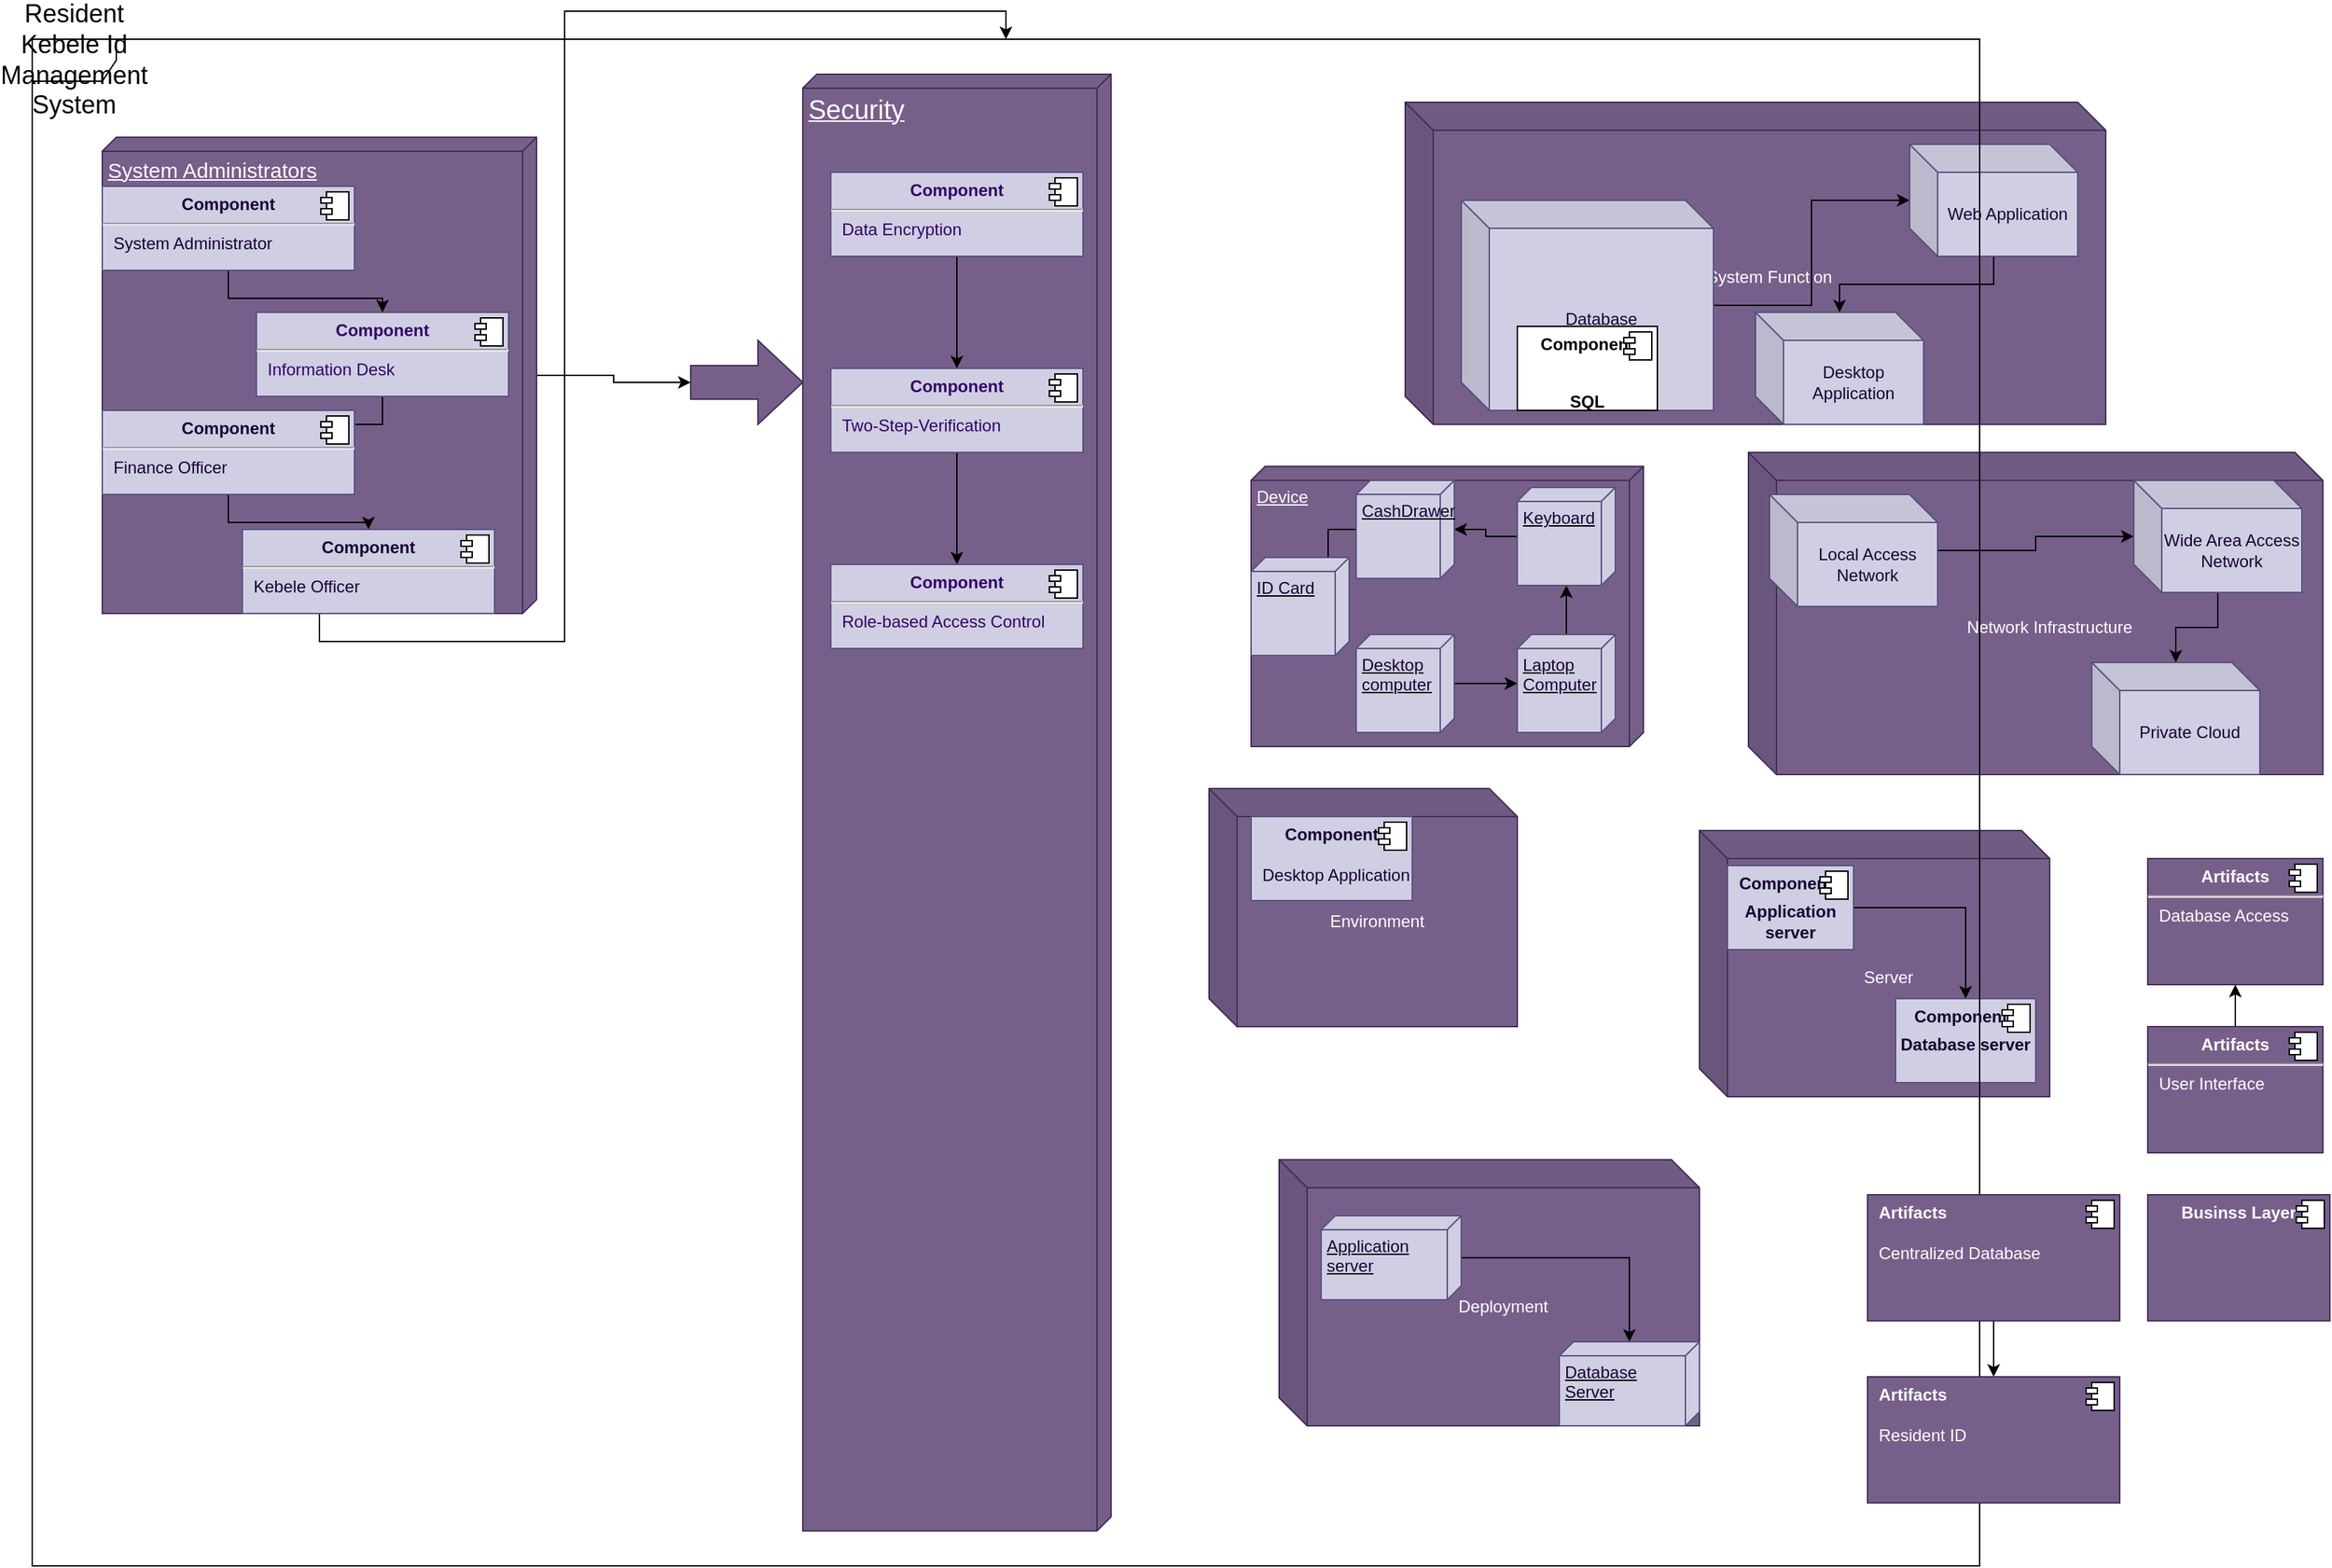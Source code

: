 <mxfile version="21.3.7" type="github">
  <diagram name="Page-1" id="-DTEJE7ugPRv10RIl4WA">
    <mxGraphModel dx="2023" dy="1796" grid="1" gridSize="10" guides="1" tooltips="1" connect="1" arrows="1" fold="1" page="1" pageScale="1" pageWidth="850" pageHeight="1100" math="0" shadow="0">
      <root>
        <mxCell id="0" />
        <mxCell id="1" parent="0" />
        <mxCell id="GT8Ml3c-AlT9oamL0Kv3-1" value="&lt;font color=&quot;#ffffff&quot;&gt;System Function&lt;/font&gt;" style="shape=cube;whiteSpace=wrap;html=1;boundedLbl=1;backgroundOutline=1;darkOpacity=0.05;darkOpacity2=0.1;fillColor=#76608a;fontColor=#ffffff;strokeColor=#432D57;" vertex="1" parent="1">
          <mxGeometry x="180" y="40" width="500" height="230" as="geometry" />
        </mxCell>
        <mxCell id="GT8Ml3c-AlT9oamL0Kv3-4" value="" style="edgeStyle=orthogonalEdgeStyle;rounded=0;orthogonalLoop=1;jettySize=auto;html=1;" edge="1" parent="1" source="GT8Ml3c-AlT9oamL0Kv3-2" target="GT8Ml3c-AlT9oamL0Kv3-3">
          <mxGeometry relative="1" as="geometry" />
        </mxCell>
        <mxCell id="GT8Ml3c-AlT9oamL0Kv3-2" value="&lt;font color=&quot;#190033&quot;&gt;Database&lt;/font&gt;" style="shape=cube;whiteSpace=wrap;html=1;boundedLbl=1;backgroundOutline=1;darkOpacity=0.05;darkOpacity2=0.1;fillColor=#d0cee2;strokeColor=#56517e;" vertex="1" parent="1">
          <mxGeometry x="220" y="110" width="180" height="150" as="geometry" />
        </mxCell>
        <mxCell id="GT8Ml3c-AlT9oamL0Kv3-6" value="" style="edgeStyle=orthogonalEdgeStyle;rounded=0;orthogonalLoop=1;jettySize=auto;html=1;" edge="1" parent="1" source="GT8Ml3c-AlT9oamL0Kv3-3" target="GT8Ml3c-AlT9oamL0Kv3-5">
          <mxGeometry relative="1" as="geometry" />
        </mxCell>
        <mxCell id="GT8Ml3c-AlT9oamL0Kv3-3" value="&lt;font color=&quot;#190033&quot;&gt;Web Application&lt;/font&gt;" style="shape=cube;whiteSpace=wrap;html=1;boundedLbl=1;backgroundOutline=1;darkOpacity=0.05;darkOpacity2=0.1;fillColor=#d0cee2;strokeColor=#56517e;" vertex="1" parent="1">
          <mxGeometry x="540" y="70" width="120" height="80" as="geometry" />
        </mxCell>
        <mxCell id="GT8Ml3c-AlT9oamL0Kv3-5" value="&lt;font color=&quot;#190033&quot;&gt;Desktop Application&lt;/font&gt;" style="shape=cube;whiteSpace=wrap;html=1;boundedLbl=1;backgroundOutline=1;darkOpacity=0.05;darkOpacity2=0.1;fillColor=#d0cee2;strokeColor=#56517e;" vertex="1" parent="1">
          <mxGeometry x="430" y="190" width="120" height="80" as="geometry" />
        </mxCell>
        <mxCell id="GT8Ml3c-AlT9oamL0Kv3-7" value="Network Infrastructure" style="shape=cube;whiteSpace=wrap;html=1;boundedLbl=1;backgroundOutline=1;darkOpacity=0.05;darkOpacity2=0.1;size=20;fillColor=#76608a;fontColor=#ffffff;strokeColor=#432D57;" vertex="1" parent="1">
          <mxGeometry x="425" y="290" width="410" height="230" as="geometry" />
        </mxCell>
        <mxCell id="GT8Ml3c-AlT9oamL0Kv3-10" value="" style="edgeStyle=orthogonalEdgeStyle;rounded=0;orthogonalLoop=1;jettySize=auto;html=1;" edge="1" parent="1" source="GT8Ml3c-AlT9oamL0Kv3-8" target="GT8Ml3c-AlT9oamL0Kv3-9">
          <mxGeometry relative="1" as="geometry" />
        </mxCell>
        <mxCell id="GT8Ml3c-AlT9oamL0Kv3-8" value="&lt;font color=&quot;#190033&quot;&gt;Local Access Network&lt;/font&gt;" style="shape=cube;whiteSpace=wrap;html=1;boundedLbl=1;backgroundOutline=1;darkOpacity=0.05;darkOpacity2=0.1;fillColor=#d0cee2;strokeColor=#56517e;" vertex="1" parent="1">
          <mxGeometry x="440" y="320" width="120" height="80" as="geometry" />
        </mxCell>
        <mxCell id="GT8Ml3c-AlT9oamL0Kv3-12" value="" style="edgeStyle=orthogonalEdgeStyle;rounded=0;orthogonalLoop=1;jettySize=auto;html=1;" edge="1" parent="1" source="GT8Ml3c-AlT9oamL0Kv3-9" target="GT8Ml3c-AlT9oamL0Kv3-11">
          <mxGeometry relative="1" as="geometry" />
        </mxCell>
        <mxCell id="GT8Ml3c-AlT9oamL0Kv3-9" value="&lt;font color=&quot;#190033&quot;&gt;Wide Area Access Network&lt;/font&gt;" style="shape=cube;whiteSpace=wrap;html=1;boundedLbl=1;backgroundOutline=1;darkOpacity=0.05;darkOpacity2=0.1;fillColor=#d0cee2;strokeColor=#56517e;" vertex="1" parent="1">
          <mxGeometry x="700" y="310" width="120" height="80" as="geometry" />
        </mxCell>
        <mxCell id="GT8Ml3c-AlT9oamL0Kv3-11" value="&lt;font color=&quot;#190033&quot;&gt;Private Cloud&lt;/font&gt;" style="shape=cube;whiteSpace=wrap;html=1;boundedLbl=1;backgroundOutline=1;darkOpacity=0.05;darkOpacity2=0.1;fillColor=#d0cee2;strokeColor=#56517e;" vertex="1" parent="1">
          <mxGeometry x="670" y="440" width="120" height="80" as="geometry" />
        </mxCell>
        <mxCell id="GT8Ml3c-AlT9oamL0Kv3-13" value="Server" style="shape=cube;whiteSpace=wrap;html=1;boundedLbl=1;backgroundOutline=1;darkOpacity=0.05;darkOpacity2=0.1;fillColor=#76608a;fontColor=#ffffff;strokeColor=#432D57;" vertex="1" parent="1">
          <mxGeometry x="390" y="560" width="250" height="190" as="geometry" />
        </mxCell>
        <mxCell id="GT8Ml3c-AlT9oamL0Kv3-18" value="" style="edgeStyle=orthogonalEdgeStyle;rounded=0;orthogonalLoop=1;jettySize=auto;html=1;" edge="1" parent="1" source="GT8Ml3c-AlT9oamL0Kv3-14" target="GT8Ml3c-AlT9oamL0Kv3-16">
          <mxGeometry relative="1" as="geometry" />
        </mxCell>
        <mxCell id="GT8Ml3c-AlT9oamL0Kv3-14" value="&lt;p style=&quot;margin:0px;margin-top:6px;text-align:center;&quot;&gt;&lt;font color=&quot;#190033&quot;&gt;&lt;b&gt;Components&lt;/b&gt;&lt;/font&gt;&lt;/p&gt;&lt;p style=&quot;margin:0px;margin-top:6px;text-align:center;&quot;&gt;&lt;font color=&quot;#190033&quot;&gt;&lt;b&gt;Application server&lt;/b&gt;&lt;/font&gt;&lt;/p&gt;" style="align=left;overflow=fill;html=1;dropTarget=0;whiteSpace=wrap;fillColor=#d0cee2;strokeColor=#56517e;" vertex="1" parent="1">
          <mxGeometry x="410" y="585" width="90" height="60" as="geometry" />
        </mxCell>
        <mxCell id="GT8Ml3c-AlT9oamL0Kv3-15" value="" style="shape=component;jettyWidth=8;jettyHeight=4;" vertex="1" parent="GT8Ml3c-AlT9oamL0Kv3-14">
          <mxGeometry x="1" width="20" height="20" relative="1" as="geometry">
            <mxPoint x="-24" y="4" as="offset" />
          </mxGeometry>
        </mxCell>
        <mxCell id="GT8Ml3c-AlT9oamL0Kv3-16" value="&lt;p style=&quot;margin:0px;margin-top:6px;text-align:center;&quot;&gt;&lt;font color=&quot;#190033&quot;&gt;&lt;b&gt;Components&lt;/b&gt;&lt;/font&gt;&lt;/p&gt;&lt;p style=&quot;margin:0px;margin-top:6px;text-align:center;&quot;&gt;&lt;font color=&quot;#190033&quot;&gt;&lt;b&gt;Database server&lt;/b&gt;&lt;/font&gt;&lt;/p&gt;" style="align=left;overflow=fill;html=1;dropTarget=0;whiteSpace=wrap;fillColor=#d0cee2;strokeColor=#56517e;" vertex="1" parent="1">
          <mxGeometry x="530" y="680" width="100" height="60" as="geometry" />
        </mxCell>
        <mxCell id="GT8Ml3c-AlT9oamL0Kv3-17" value="" style="shape=component;jettyWidth=8;jettyHeight=4;" vertex="1" parent="GT8Ml3c-AlT9oamL0Kv3-16">
          <mxGeometry x="1" width="20" height="20" relative="1" as="geometry">
            <mxPoint x="-24" y="4" as="offset" />
          </mxGeometry>
        </mxCell>
        <mxCell id="GT8Ml3c-AlT9oamL0Kv3-19" value="Environment" style="shape=cube;whiteSpace=wrap;html=1;boundedLbl=1;backgroundOutline=1;darkOpacity=0.05;darkOpacity2=0.1;fillColor=#76608a;strokeColor=#432D57;fontColor=#ffffff;" vertex="1" parent="1">
          <mxGeometry x="40" y="530" width="220" height="170" as="geometry" />
        </mxCell>
        <mxCell id="GT8Ml3c-AlT9oamL0Kv3-22" value="&lt;p style=&quot;margin:0px;margin-top:6px;text-align:center;&quot;&gt;&lt;b&gt;&lt;font color=&quot;#190033&quot;&gt;Component&lt;/font&gt;&lt;/b&gt;&lt;/p&gt;&lt;p style=&quot;margin:0px;margin-left:8px;&quot;&gt;&lt;font color=&quot;#190033&quot;&gt;&lt;br&gt;&lt;/font&gt;&lt;/p&gt;&lt;p style=&quot;margin:0px;margin-left:8px;&quot;&gt;&lt;font color=&quot;#190033&quot;&gt;Desktop Application&lt;/font&gt;&lt;/p&gt;" style="align=left;overflow=fill;html=1;dropTarget=0;whiteSpace=wrap;fillColor=#d0cee2;strokeColor=#56517e;" vertex="1" parent="1">
          <mxGeometry x="70" y="550" width="115" height="60" as="geometry" />
        </mxCell>
        <mxCell id="GT8Ml3c-AlT9oamL0Kv3-23" value="" style="shape=component;jettyWidth=8;jettyHeight=4;" vertex="1" parent="GT8Ml3c-AlT9oamL0Kv3-22">
          <mxGeometry x="1" width="20" height="20" relative="1" as="geometry">
            <mxPoint x="-24" y="4" as="offset" />
          </mxGeometry>
        </mxCell>
        <mxCell id="GT8Ml3c-AlT9oamL0Kv3-25" value="Deployment" style="shape=cube;whiteSpace=wrap;html=1;boundedLbl=1;backgroundOutline=1;darkOpacity=0.05;darkOpacity2=0.1;fillColor=#76608a;fontColor=#ffffff;strokeColor=#432D57;" vertex="1" parent="1">
          <mxGeometry x="90" y="795" width="300" height="190" as="geometry" />
        </mxCell>
        <mxCell id="GT8Ml3c-AlT9oamL0Kv3-30" value="" style="edgeStyle=orthogonalEdgeStyle;rounded=0;orthogonalLoop=1;jettySize=auto;html=1;" edge="1" parent="1" source="GT8Ml3c-AlT9oamL0Kv3-28" target="GT8Ml3c-AlT9oamL0Kv3-29">
          <mxGeometry relative="1" as="geometry" />
        </mxCell>
        <mxCell id="GT8Ml3c-AlT9oamL0Kv3-28" value="&lt;font color=&quot;#190033&quot;&gt;Application server&lt;/font&gt;" style="verticalAlign=top;align=left;spacingTop=8;spacingLeft=2;spacingRight=12;shape=cube;size=10;direction=south;fontStyle=4;html=1;whiteSpace=wrap;fillColor=#d0cee2;strokeColor=#56517e;" vertex="1" parent="1">
          <mxGeometry x="120" y="835" width="100" height="60" as="geometry" />
        </mxCell>
        <mxCell id="GT8Ml3c-AlT9oamL0Kv3-29" value="&lt;font color=&quot;#190033&quot;&gt;Database Server&lt;/font&gt;" style="verticalAlign=top;align=left;spacingTop=8;spacingLeft=2;spacingRight=12;shape=cube;size=10;direction=south;fontStyle=4;html=1;whiteSpace=wrap;fillColor=#d0cee2;strokeColor=#56517e;" vertex="1" parent="1">
          <mxGeometry x="290" y="925" width="100" height="60" as="geometry" />
        </mxCell>
        <mxCell id="GT8Ml3c-AlT9oamL0Kv3-31" value="&lt;font style=&quot;font-size: 18px;&quot;&gt;Resident Kebele Id Management System&lt;/font&gt;" style="shape=umlFrame;whiteSpace=wrap;html=1;pointerEvents=0;" vertex="1" parent="1">
          <mxGeometry x="-800" y="-5" width="1390" height="1090" as="geometry" />
        </mxCell>
        <mxCell id="GT8Ml3c-AlT9oamL0Kv3-32" value="Device" style="verticalAlign=top;align=left;spacingTop=8;spacingLeft=2;spacingRight=12;shape=cube;size=10;direction=south;fontStyle=4;html=1;whiteSpace=wrap;fillColor=#76608a;fontColor=#ffffff;strokeColor=#432D57;" vertex="1" parent="1">
          <mxGeometry x="70" y="300" width="280" height="200" as="geometry" />
        </mxCell>
        <mxCell id="GT8Ml3c-AlT9oamL0Kv3-35" value="" style="edgeStyle=orthogonalEdgeStyle;rounded=0;orthogonalLoop=1;jettySize=auto;html=1;" edge="1" parent="1" source="GT8Ml3c-AlT9oamL0Kv3-33" target="GT8Ml3c-AlT9oamL0Kv3-34">
          <mxGeometry relative="1" as="geometry" />
        </mxCell>
        <mxCell id="GT8Ml3c-AlT9oamL0Kv3-33" value="&lt;font color=&quot;#190033&quot;&gt;Desktop computer&lt;/font&gt;" style="verticalAlign=top;align=left;spacingTop=8;spacingLeft=2;spacingRight=12;shape=cube;size=10;direction=south;fontStyle=4;html=1;whiteSpace=wrap;fillColor=#d0cee2;strokeColor=#56517e;" vertex="1" parent="1">
          <mxGeometry x="145" y="420" width="70" height="70" as="geometry" />
        </mxCell>
        <mxCell id="GT8Ml3c-AlT9oamL0Kv3-37" value="" style="edgeStyle=orthogonalEdgeStyle;rounded=0;orthogonalLoop=1;jettySize=auto;html=1;" edge="1" parent="1" source="GT8Ml3c-AlT9oamL0Kv3-34" target="GT8Ml3c-AlT9oamL0Kv3-36">
          <mxGeometry relative="1" as="geometry" />
        </mxCell>
        <mxCell id="GT8Ml3c-AlT9oamL0Kv3-34" value="&lt;font color=&quot;#190033&quot;&gt;Laptop Computer&lt;/font&gt;" style="verticalAlign=top;align=left;spacingTop=8;spacingLeft=2;spacingRight=12;shape=cube;size=10;direction=south;fontStyle=4;html=1;whiteSpace=wrap;fillColor=#d0cee2;strokeColor=#56517e;" vertex="1" parent="1">
          <mxGeometry x="260" y="420" width="70" height="70" as="geometry" />
        </mxCell>
        <mxCell id="GT8Ml3c-AlT9oamL0Kv3-39" value="" style="edgeStyle=orthogonalEdgeStyle;rounded=0;orthogonalLoop=1;jettySize=auto;html=1;" edge="1" parent="1" source="GT8Ml3c-AlT9oamL0Kv3-36" target="GT8Ml3c-AlT9oamL0Kv3-38">
          <mxGeometry relative="1" as="geometry" />
        </mxCell>
        <mxCell id="GT8Ml3c-AlT9oamL0Kv3-36" value="&lt;font color=&quot;#190033&quot;&gt;Keyboard&lt;/font&gt;" style="verticalAlign=top;align=left;spacingTop=8;spacingLeft=2;spacingRight=12;shape=cube;size=10;direction=south;fontStyle=4;html=1;whiteSpace=wrap;fillColor=#d0cee2;strokeColor=#56517e;" vertex="1" parent="1">
          <mxGeometry x="260" y="315" width="70" height="70" as="geometry" />
        </mxCell>
        <mxCell id="GT8Ml3c-AlT9oamL0Kv3-41" value="" style="edgeStyle=orthogonalEdgeStyle;rounded=0;orthogonalLoop=1;jettySize=auto;html=1;" edge="1" parent="1" source="GT8Ml3c-AlT9oamL0Kv3-38" target="GT8Ml3c-AlT9oamL0Kv3-40">
          <mxGeometry relative="1" as="geometry" />
        </mxCell>
        <mxCell id="GT8Ml3c-AlT9oamL0Kv3-38" value="&lt;font color=&quot;#190033&quot;&gt;CashDrawer&lt;/font&gt;" style="verticalAlign=top;align=left;spacingTop=8;spacingLeft=2;spacingRight=12;shape=cube;size=10;direction=south;fontStyle=4;html=1;whiteSpace=wrap;fillColor=#d0cee2;strokeColor=#56517e;" vertex="1" parent="1">
          <mxGeometry x="145" y="310" width="70" height="70" as="geometry" />
        </mxCell>
        <mxCell id="GT8Ml3c-AlT9oamL0Kv3-40" value="&lt;font color=&quot;#190033&quot;&gt;ID Card&lt;/font&gt;" style="verticalAlign=top;align=left;spacingTop=8;spacingLeft=2;spacingRight=12;shape=cube;size=10;direction=south;fontStyle=4;html=1;whiteSpace=wrap;fillColor=#d0cee2;strokeColor=#56517e;" vertex="1" parent="1">
          <mxGeometry x="70" y="365" width="70" height="70" as="geometry" />
        </mxCell>
        <mxCell id="GT8Ml3c-AlT9oamL0Kv3-42" value="&lt;p style=&quot;margin:0px;margin-top:6px;text-align:center;&quot;&gt;&lt;b&gt;Component&lt;/b&gt;&lt;/p&gt;&lt;p style=&quot;margin:0px;margin-top:6px;text-align:center;&quot;&gt;&lt;b&gt;&lt;br&gt;&lt;/b&gt;&lt;/p&gt;&lt;p style=&quot;margin:0px;margin-top:6px;text-align:center;&quot;&gt;&lt;b&gt;SQL&lt;/b&gt;&lt;/p&gt;" style="align=left;overflow=fill;html=1;dropTarget=0;whiteSpace=wrap;" vertex="1" parent="1">
          <mxGeometry x="260" y="200" width="100" height="60" as="geometry" />
        </mxCell>
        <mxCell id="GT8Ml3c-AlT9oamL0Kv3-43" value="" style="shape=component;jettyWidth=8;jettyHeight=4;" vertex="1" parent="GT8Ml3c-AlT9oamL0Kv3-42">
          <mxGeometry x="1" width="20" height="20" relative="1" as="geometry">
            <mxPoint x="-24" y="4" as="offset" />
          </mxGeometry>
        </mxCell>
        <mxCell id="GT8Ml3c-AlT9oamL0Kv3-48" value="" style="edgeStyle=orthogonalEdgeStyle;rounded=0;orthogonalLoop=1;jettySize=auto;html=1;" edge="1" parent="1" source="GT8Ml3c-AlT9oamL0Kv3-44" target="GT8Ml3c-AlT9oamL0Kv3-46">
          <mxGeometry relative="1" as="geometry" />
        </mxCell>
        <mxCell id="GT8Ml3c-AlT9oamL0Kv3-44" value="&lt;p style=&quot;margin:0px;margin-top:6px;text-align:center;&quot;&gt;&lt;/p&gt;&lt;p style=&quot;margin:0px;margin-left:8px;&quot;&gt;&lt;b&gt;Artifacts&lt;/b&gt;&lt;/p&gt;&lt;p style=&quot;margin:0px;margin-left:8px;&quot;&gt;&lt;br&gt;&lt;/p&gt;&lt;p style=&quot;margin:0px;margin-left:8px;&quot;&gt;Centralized Database&lt;/p&gt;" style="align=left;overflow=fill;html=1;dropTarget=0;whiteSpace=wrap;fillColor=#76608a;strokeColor=#432D57;fontColor=#ffffff;" vertex="1" parent="1">
          <mxGeometry x="510" y="820" width="180" height="90" as="geometry" />
        </mxCell>
        <mxCell id="GT8Ml3c-AlT9oamL0Kv3-45" value="" style="shape=component;jettyWidth=8;jettyHeight=4;" vertex="1" parent="GT8Ml3c-AlT9oamL0Kv3-44">
          <mxGeometry x="1" width="20" height="20" relative="1" as="geometry">
            <mxPoint x="-24" y="4" as="offset" />
          </mxGeometry>
        </mxCell>
        <mxCell id="GT8Ml3c-AlT9oamL0Kv3-46" value="&lt;p style=&quot;margin:0px;margin-top:6px;text-align:center;&quot;&gt;&lt;/p&gt;&lt;p style=&quot;margin:0px;margin-left:8px;&quot;&gt;&lt;b&gt;Artifacts&lt;/b&gt;&lt;/p&gt;&lt;p style=&quot;margin:0px;margin-left:8px;&quot;&gt;&lt;br&gt;&lt;/p&gt;&lt;p style=&quot;margin:0px;margin-left:8px;&quot;&gt;Resident ID&lt;/p&gt;" style="align=left;overflow=fill;html=1;dropTarget=0;whiteSpace=wrap;fillColor=#76608a;fontColor=#ffffff;strokeColor=#432D57;" vertex="1" parent="1">
          <mxGeometry x="510" y="950" width="180" height="90" as="geometry" />
        </mxCell>
        <mxCell id="GT8Ml3c-AlT9oamL0Kv3-47" value="" style="shape=component;jettyWidth=8;jettyHeight=4;" vertex="1" parent="GT8Ml3c-AlT9oamL0Kv3-46">
          <mxGeometry x="1" width="20" height="20" relative="1" as="geometry">
            <mxPoint x="-24" y="4" as="offset" />
          </mxGeometry>
        </mxCell>
        <mxCell id="GT8Ml3c-AlT9oamL0Kv3-56" value="" style="edgeStyle=orthogonalEdgeStyle;rounded=0;orthogonalLoop=1;jettySize=auto;html=1;" edge="1" parent="1" source="GT8Ml3c-AlT9oamL0Kv3-49" target="GT8Ml3c-AlT9oamL0Kv3-54">
          <mxGeometry relative="1" as="geometry" />
        </mxCell>
        <mxCell id="GT8Ml3c-AlT9oamL0Kv3-49" value="&lt;p style=&quot;margin:0px;margin-top:6px;text-align:center;&quot;&gt;&lt;b&gt;Artifacts&lt;/b&gt;&lt;/p&gt;&lt;hr&gt;&lt;p style=&quot;margin:0px;margin-left:8px;&quot;&gt;User Interface&lt;/p&gt;" style="align=left;overflow=fill;html=1;dropTarget=0;whiteSpace=wrap;fillColor=#76608a;fontColor=#ffffff;strokeColor=#432D57;" vertex="1" parent="1">
          <mxGeometry x="710" y="700" width="125" height="90" as="geometry" />
        </mxCell>
        <mxCell id="GT8Ml3c-AlT9oamL0Kv3-50" value="" style="shape=component;jettyWidth=8;jettyHeight=4;" vertex="1" parent="GT8Ml3c-AlT9oamL0Kv3-49">
          <mxGeometry x="1" width="20" height="20" relative="1" as="geometry">
            <mxPoint x="-24" y="4" as="offset" />
          </mxGeometry>
        </mxCell>
        <mxCell id="GT8Ml3c-AlT9oamL0Kv3-51" value="&lt;p style=&quot;margin:0px;margin-top:6px;text-align:center;&quot;&gt;&lt;b&gt;Businss Layer&lt;/b&gt;&lt;/p&gt;" style="align=left;overflow=fill;html=1;dropTarget=0;whiteSpace=wrap;fillColor=#76608a;fontColor=#ffffff;strokeColor=#432D57;" vertex="1" parent="1">
          <mxGeometry x="710" y="820" width="130" height="90" as="geometry" />
        </mxCell>
        <mxCell id="GT8Ml3c-AlT9oamL0Kv3-52" value="" style="shape=component;jettyWidth=8;jettyHeight=4;" vertex="1" parent="GT8Ml3c-AlT9oamL0Kv3-51">
          <mxGeometry x="1" width="20" height="20" relative="1" as="geometry">
            <mxPoint x="-24" y="4" as="offset" />
          </mxGeometry>
        </mxCell>
        <mxCell id="GT8Ml3c-AlT9oamL0Kv3-54" value="&lt;p style=&quot;margin:0px;margin-top:6px;text-align:center;&quot;&gt;&lt;b&gt;Artifacts&lt;/b&gt;&lt;/p&gt;&lt;hr&gt;&lt;p style=&quot;margin:0px;margin-left:8px;&quot;&gt;Database Access&lt;/p&gt;" style="align=left;overflow=fill;html=1;dropTarget=0;whiteSpace=wrap;fillColor=#76608a;fontColor=#ffffff;strokeColor=#432D57;" vertex="1" parent="1">
          <mxGeometry x="710" y="580" width="125" height="90" as="geometry" />
        </mxCell>
        <mxCell id="GT8Ml3c-AlT9oamL0Kv3-55" value="" style="shape=component;jettyWidth=8;jettyHeight=4;" vertex="1" parent="GT8Ml3c-AlT9oamL0Kv3-54">
          <mxGeometry x="1" width="20" height="20" relative="1" as="geometry">
            <mxPoint x="-24" y="4" as="offset" />
          </mxGeometry>
        </mxCell>
        <mxCell id="GT8Ml3c-AlT9oamL0Kv3-80" style="edgeStyle=orthogonalEdgeStyle;rounded=0;orthogonalLoop=1;jettySize=auto;html=1;" edge="1" parent="1" source="GT8Ml3c-AlT9oamL0Kv3-57" target="GT8Ml3c-AlT9oamL0Kv3-31">
          <mxGeometry relative="1" as="geometry" />
        </mxCell>
        <mxCell id="GT8Ml3c-AlT9oamL0Kv3-82" value="" style="edgeStyle=orthogonalEdgeStyle;rounded=0;orthogonalLoop=1;jettySize=auto;html=1;" edge="1" parent="1" source="GT8Ml3c-AlT9oamL0Kv3-57" target="GT8Ml3c-AlT9oamL0Kv3-81">
          <mxGeometry relative="1" as="geometry" />
        </mxCell>
        <mxCell id="GT8Ml3c-AlT9oamL0Kv3-57" value="&lt;font style=&quot;font-size: 15px;&quot;&gt;System Administrators&lt;/font&gt;" style="verticalAlign=top;align=left;spacingTop=8;spacingLeft=2;spacingRight=12;shape=cube;size=10;direction=south;fontStyle=4;html=1;whiteSpace=wrap;fillColor=#76608a;fontColor=#ffffff;strokeColor=#432D57;" vertex="1" parent="1">
          <mxGeometry x="-750" y="65" width="310" height="340" as="geometry" />
        </mxCell>
        <mxCell id="GT8Ml3c-AlT9oamL0Kv3-62" value="" style="edgeStyle=orthogonalEdgeStyle;rounded=0;orthogonalLoop=1;jettySize=auto;html=1;" edge="1" parent="1" source="GT8Ml3c-AlT9oamL0Kv3-58" target="GT8Ml3c-AlT9oamL0Kv3-60">
          <mxGeometry relative="1" as="geometry" />
        </mxCell>
        <mxCell id="GT8Ml3c-AlT9oamL0Kv3-58" value="&lt;p style=&quot;margin:0px;margin-top:6px;text-align:center;&quot;&gt;&lt;b&gt;&lt;font color=&quot;#190033&quot;&gt;Component&lt;/font&gt;&lt;/b&gt;&lt;/p&gt;&lt;hr&gt;&lt;p style=&quot;margin:0px;margin-left:8px;&quot;&gt;&lt;font color=&quot;#190033&quot;&gt;System Administrator&lt;/font&gt;&lt;/p&gt;" style="align=left;overflow=fill;html=1;dropTarget=0;whiteSpace=wrap;fillColor=#d0cee2;strokeColor=#56517e;" vertex="1" parent="1">
          <mxGeometry x="-750" y="100" width="180" height="60" as="geometry" />
        </mxCell>
        <mxCell id="GT8Ml3c-AlT9oamL0Kv3-59" value="" style="shape=component;jettyWidth=8;jettyHeight=4;" vertex="1" parent="GT8Ml3c-AlT9oamL0Kv3-58">
          <mxGeometry x="1" width="20" height="20" relative="1" as="geometry">
            <mxPoint x="-24" y="4" as="offset" />
          </mxGeometry>
        </mxCell>
        <mxCell id="GT8Ml3c-AlT9oamL0Kv3-65" value="" style="edgeStyle=orthogonalEdgeStyle;rounded=0;orthogonalLoop=1;jettySize=auto;html=1;" edge="1" parent="1" source="GT8Ml3c-AlT9oamL0Kv3-60" target="GT8Ml3c-AlT9oamL0Kv3-63">
          <mxGeometry relative="1" as="geometry" />
        </mxCell>
        <mxCell id="GT8Ml3c-AlT9oamL0Kv3-60" value="&lt;p style=&quot;margin:0px;margin-top:6px;text-align:center;&quot;&gt;&lt;b&gt;&lt;font color=&quot;#330066&quot;&gt;Component&lt;/font&gt;&lt;/b&gt;&lt;/p&gt;&lt;hr&gt;&lt;p style=&quot;margin:0px;margin-left:8px;&quot;&gt;&lt;font color=&quot;#330066&quot;&gt;Information Desk&lt;/font&gt;&lt;/p&gt;" style="align=left;overflow=fill;html=1;dropTarget=0;whiteSpace=wrap;fillColor=#d0cee2;strokeColor=#56517e;" vertex="1" parent="1">
          <mxGeometry x="-640" y="190" width="180" height="60" as="geometry" />
        </mxCell>
        <mxCell id="GT8Ml3c-AlT9oamL0Kv3-61" value="" style="shape=component;jettyWidth=8;jettyHeight=4;" vertex="1" parent="GT8Ml3c-AlT9oamL0Kv3-60">
          <mxGeometry x="1" width="20" height="20" relative="1" as="geometry">
            <mxPoint x="-24" y="4" as="offset" />
          </mxGeometry>
        </mxCell>
        <mxCell id="GT8Ml3c-AlT9oamL0Kv3-68" value="" style="edgeStyle=orthogonalEdgeStyle;rounded=0;orthogonalLoop=1;jettySize=auto;html=1;" edge="1" parent="1" source="GT8Ml3c-AlT9oamL0Kv3-63" target="GT8Ml3c-AlT9oamL0Kv3-66">
          <mxGeometry relative="1" as="geometry" />
        </mxCell>
        <mxCell id="GT8Ml3c-AlT9oamL0Kv3-63" value="&lt;p style=&quot;margin:0px;margin-top:6px;text-align:center;&quot;&gt;&lt;b&gt;&lt;font color=&quot;#190033&quot;&gt;Component&lt;/font&gt;&lt;/b&gt;&lt;/p&gt;&lt;hr&gt;&lt;p style=&quot;margin:0px;margin-left:8px;&quot;&gt;&lt;font color=&quot;#190033&quot;&gt;Finance Officer&lt;/font&gt;&lt;/p&gt;" style="align=left;overflow=fill;html=1;dropTarget=0;whiteSpace=wrap;fillColor=#d0cee2;strokeColor=#56517e;" vertex="1" parent="1">
          <mxGeometry x="-750" y="260" width="180" height="60" as="geometry" />
        </mxCell>
        <mxCell id="GT8Ml3c-AlT9oamL0Kv3-64" value="" style="shape=component;jettyWidth=8;jettyHeight=4;" vertex="1" parent="GT8Ml3c-AlT9oamL0Kv3-63">
          <mxGeometry x="1" width="20" height="20" relative="1" as="geometry">
            <mxPoint x="-24" y="4" as="offset" />
          </mxGeometry>
        </mxCell>
        <mxCell id="GT8Ml3c-AlT9oamL0Kv3-66" value="&lt;p style=&quot;margin:0px;margin-top:6px;text-align:center;&quot;&gt;&lt;b&gt;&lt;font color=&quot;#190033&quot;&gt;Component&lt;/font&gt;&lt;/b&gt;&lt;/p&gt;&lt;hr&gt;&lt;p style=&quot;margin:0px;margin-left:8px;&quot;&gt;&lt;font color=&quot;#190033&quot;&gt;Kebele Officer&lt;/font&gt;&lt;/p&gt;" style="align=left;overflow=fill;html=1;dropTarget=0;whiteSpace=wrap;fillColor=#d0cee2;strokeColor=#56517e;" vertex="1" parent="1">
          <mxGeometry x="-650" y="345" width="180" height="60" as="geometry" />
        </mxCell>
        <mxCell id="GT8Ml3c-AlT9oamL0Kv3-67" value="" style="shape=component;jettyWidth=8;jettyHeight=4;" vertex="1" parent="GT8Ml3c-AlT9oamL0Kv3-66">
          <mxGeometry x="1" width="20" height="20" relative="1" as="geometry">
            <mxPoint x="-24" y="4" as="offset" />
          </mxGeometry>
        </mxCell>
        <mxCell id="GT8Ml3c-AlT9oamL0Kv3-69" value="&lt;font style=&quot;font-size: 19px;&quot;&gt;Security&lt;/font&gt;" style="verticalAlign=top;align=left;spacingTop=8;spacingLeft=2;spacingRight=12;shape=cube;size=10;direction=south;fontStyle=4;html=1;whiteSpace=wrap;fillColor=#76608a;fontColor=#ffffff;strokeColor=#432D57;" vertex="1" parent="1">
          <mxGeometry x="-250" y="20" width="220" height="1040" as="geometry" />
        </mxCell>
        <mxCell id="GT8Ml3c-AlT9oamL0Kv3-75" value="" style="edgeStyle=orthogonalEdgeStyle;rounded=0;orthogonalLoop=1;jettySize=auto;html=1;" edge="1" parent="1" source="GT8Ml3c-AlT9oamL0Kv3-71" target="GT8Ml3c-AlT9oamL0Kv3-73">
          <mxGeometry relative="1" as="geometry" />
        </mxCell>
        <mxCell id="GT8Ml3c-AlT9oamL0Kv3-71" value="&lt;p style=&quot;margin:0px;margin-top:6px;text-align:center;&quot;&gt;&lt;b&gt;&lt;font color=&quot;#330066&quot;&gt;Component&lt;/font&gt;&lt;/b&gt;&lt;/p&gt;&lt;hr&gt;&lt;p style=&quot;margin:0px;margin-left:8px;&quot;&gt;&lt;font color=&quot;#330066&quot;&gt;Data Encryption&lt;/font&gt;&lt;/p&gt;" style="align=left;overflow=fill;html=1;dropTarget=0;whiteSpace=wrap;fillColor=#d0cee2;strokeColor=#56517e;" vertex="1" parent="1">
          <mxGeometry x="-230" y="90" width="180" height="60" as="geometry" />
        </mxCell>
        <mxCell id="GT8Ml3c-AlT9oamL0Kv3-72" value="" style="shape=component;jettyWidth=8;jettyHeight=4;" vertex="1" parent="GT8Ml3c-AlT9oamL0Kv3-71">
          <mxGeometry x="1" width="20" height="20" relative="1" as="geometry">
            <mxPoint x="-24" y="4" as="offset" />
          </mxGeometry>
        </mxCell>
        <mxCell id="GT8Ml3c-AlT9oamL0Kv3-78" value="" style="edgeStyle=orthogonalEdgeStyle;rounded=0;orthogonalLoop=1;jettySize=auto;html=1;" edge="1" parent="1" source="GT8Ml3c-AlT9oamL0Kv3-73" target="GT8Ml3c-AlT9oamL0Kv3-76">
          <mxGeometry relative="1" as="geometry" />
        </mxCell>
        <mxCell id="GT8Ml3c-AlT9oamL0Kv3-73" value="&lt;p style=&quot;margin:0px;margin-top:6px;text-align:center;&quot;&gt;&lt;b&gt;&lt;font color=&quot;#330066&quot;&gt;Component&lt;/font&gt;&lt;/b&gt;&lt;/p&gt;&lt;hr&gt;&lt;p style=&quot;margin:0px;margin-left:8px;&quot;&gt;&lt;font color=&quot;#330066&quot;&gt;Two-Step-Verification&lt;/font&gt;&lt;/p&gt;" style="align=left;overflow=fill;html=1;dropTarget=0;whiteSpace=wrap;fillColor=#d0cee2;strokeColor=#56517e;" vertex="1" parent="1">
          <mxGeometry x="-230" y="230" width="180" height="60" as="geometry" />
        </mxCell>
        <mxCell id="GT8Ml3c-AlT9oamL0Kv3-74" value="" style="shape=component;jettyWidth=8;jettyHeight=4;" vertex="1" parent="GT8Ml3c-AlT9oamL0Kv3-73">
          <mxGeometry x="1" width="20" height="20" relative="1" as="geometry">
            <mxPoint x="-24" y="4" as="offset" />
          </mxGeometry>
        </mxCell>
        <mxCell id="GT8Ml3c-AlT9oamL0Kv3-76" value="&lt;p style=&quot;margin:0px;margin-top:6px;text-align:center;&quot;&gt;&lt;b&gt;&lt;font color=&quot;#330066&quot;&gt;Component&lt;/font&gt;&lt;/b&gt;&lt;/p&gt;&lt;hr&gt;&lt;p style=&quot;margin:0px;margin-left:8px;&quot;&gt;&lt;font color=&quot;#330066&quot;&gt;Role-based Access Control&lt;/font&gt;&lt;/p&gt;" style="align=left;overflow=fill;html=1;dropTarget=0;whiteSpace=wrap;fillColor=#d0cee2;strokeColor=#56517e;" vertex="1" parent="1">
          <mxGeometry x="-230" y="370" width="180" height="60" as="geometry" />
        </mxCell>
        <mxCell id="GT8Ml3c-AlT9oamL0Kv3-77" value="" style="shape=component;jettyWidth=8;jettyHeight=4;" vertex="1" parent="GT8Ml3c-AlT9oamL0Kv3-76">
          <mxGeometry x="1" width="20" height="20" relative="1" as="geometry">
            <mxPoint x="-24" y="4" as="offset" />
          </mxGeometry>
        </mxCell>
        <mxCell id="GT8Ml3c-AlT9oamL0Kv3-81" value="" style="shape=singleArrow;whiteSpace=wrap;html=1;arrowWidth=0.4;arrowSize=0.4;align=left;verticalAlign=top;fillColor=#76608a;strokeColor=#432D57;fontColor=#ffffff;spacingTop=8;spacingLeft=2;spacingRight=12;fontStyle=4;" vertex="1" parent="1">
          <mxGeometry x="-330" y="210" width="80" height="60" as="geometry" />
        </mxCell>
      </root>
    </mxGraphModel>
  </diagram>
</mxfile>
